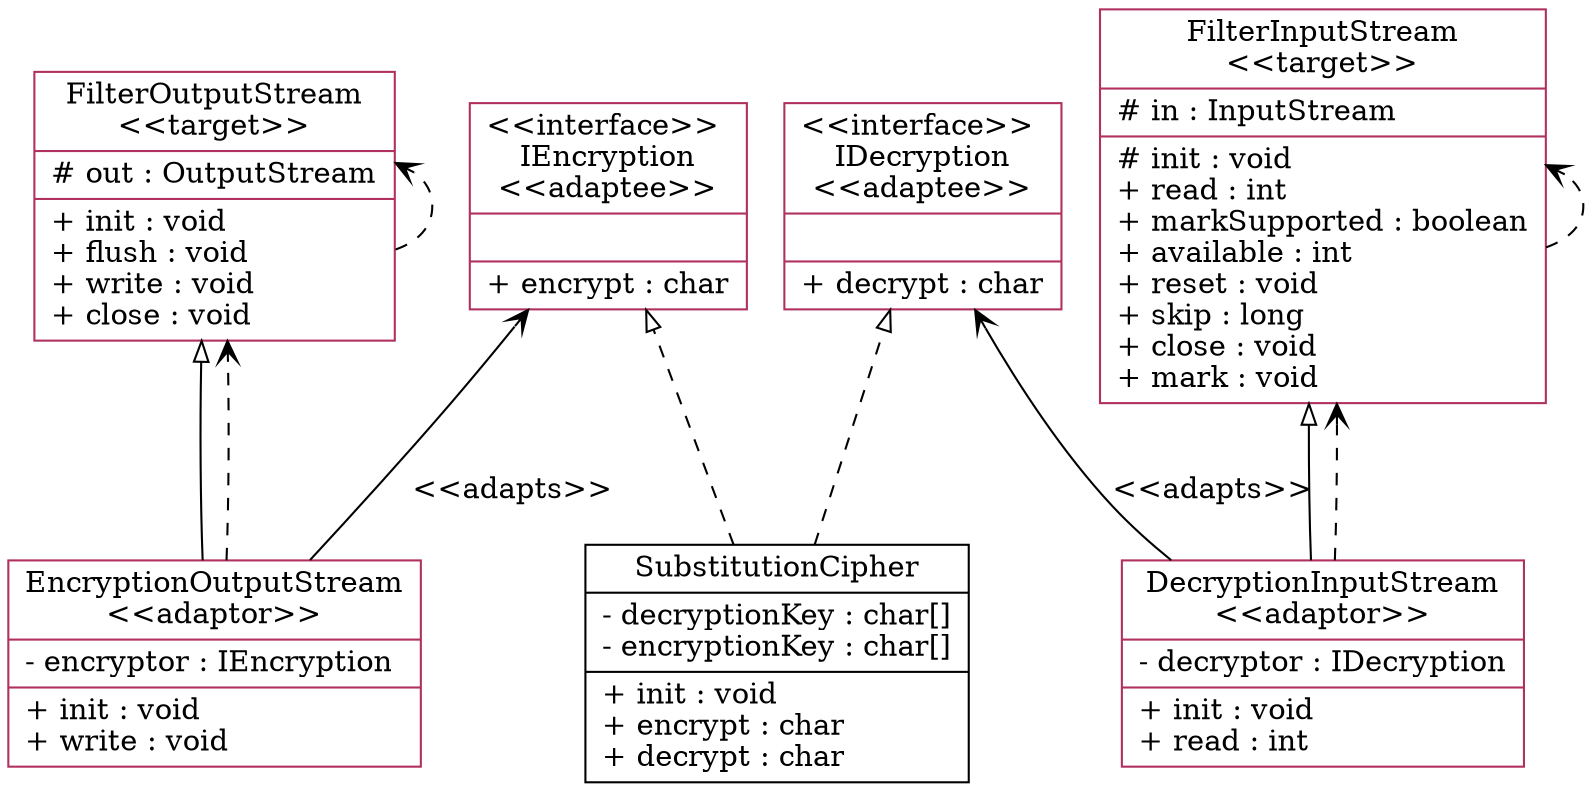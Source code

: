 digraph UML_Diagram
{
rankdir=BT;

EncryptionOutputStream [
shape = "record", color="maroon", fillcolor=white, style=filled,
label = "{EncryptionOutputStream\n\<\<adaptor\>\>\n|
- encryptor : IEncryption\l
|+ init : void\l
+ write : void\l
}"];
EncryptionOutputStream -> FilterOutputStream [arrowhead="onormal", style="solid"];

FilterInputStream [
shape = "record", color="maroon", fillcolor=white, style=filled,
label = "{FilterInputStream\n\<\<target\>\>\n|
# in : InputStream\l
|# init : void\l
+ read : int\l
+ markSupported : boolean\l
+ available : int\l
+ reset : void\l
+ skip : long\l
+ close : void\l
+ mark : void\l
}"];

DecryptionInputStream [
shape = "record", color="maroon", fillcolor=white, style=filled,
label = "{DecryptionInputStream\n\<\<adaptor\>\>\n|
- decryptor : IDecryption\l
|+ init : void\l
+ read : int\l
}"];
DecryptionInputStream -> FilterInputStream [arrowhead="onormal", style="solid"];

FilterOutputStream [
shape = "record", color="maroon", fillcolor=white, style=filled,
label = "{FilterOutputStream\n\<\<target\>\>\n|
# out : OutputStream\l
|+ init : void\l
+ flush : void\l
+ write : void\l
+ close : void\l
}"];

SubstitutionCipher [
shape = "record", color="black", fillcolor=white, style=filled,
label = "{SubstitutionCipher\n|
- decryptionKey : char[]\l
- encryptionKey : char[]\l
|+ init : void\l
+ encrypt : char\l
+ decrypt : char\l
}"];
SubstitutionCipher -> IEncryption [arrowhead="onormal", style="dashed"];
SubstitutionCipher -> IDecryption [arrowhead="onormal", style="dashed"];

IEncryption [
shape = "record", color="maroon", fillcolor=white, style=filled,
label = "{\<\<interface\>\>\lIEncryption\n\<\<adaptee\>\>\n||+ encrypt : char\l
}"];

IDecryption [
shape = "record", color="maroon", fillcolor=white, style=filled,
label = "{\<\<interface\>\>\lIDecryption\n\<\<adaptee\>\>\n||+ decrypt : char\l
}"];
DecryptionInputStream -> FilterInputStream [label = "", arrowhead="vee", style="dashed"];
EncryptionOutputStream -> FilterOutputStream [label = "", arrowhead="vee", style="dashed"];
FilterOutputStream -> FilterOutputStream [label = "", arrowhead="vee", style="dashed"];
FilterInputStream -> FilterInputStream [label = "", arrowhead="vee", style="dashed"];
EncryptionOutputStream -> IEncryption [label = "\n\<\<adapts\>\>",arrowhead="vee", style="solid"];
DecryptionInputStream -> IDecryption [label = "\n\<\<adapts\>\>",arrowhead="vee", style="solid"];

}
